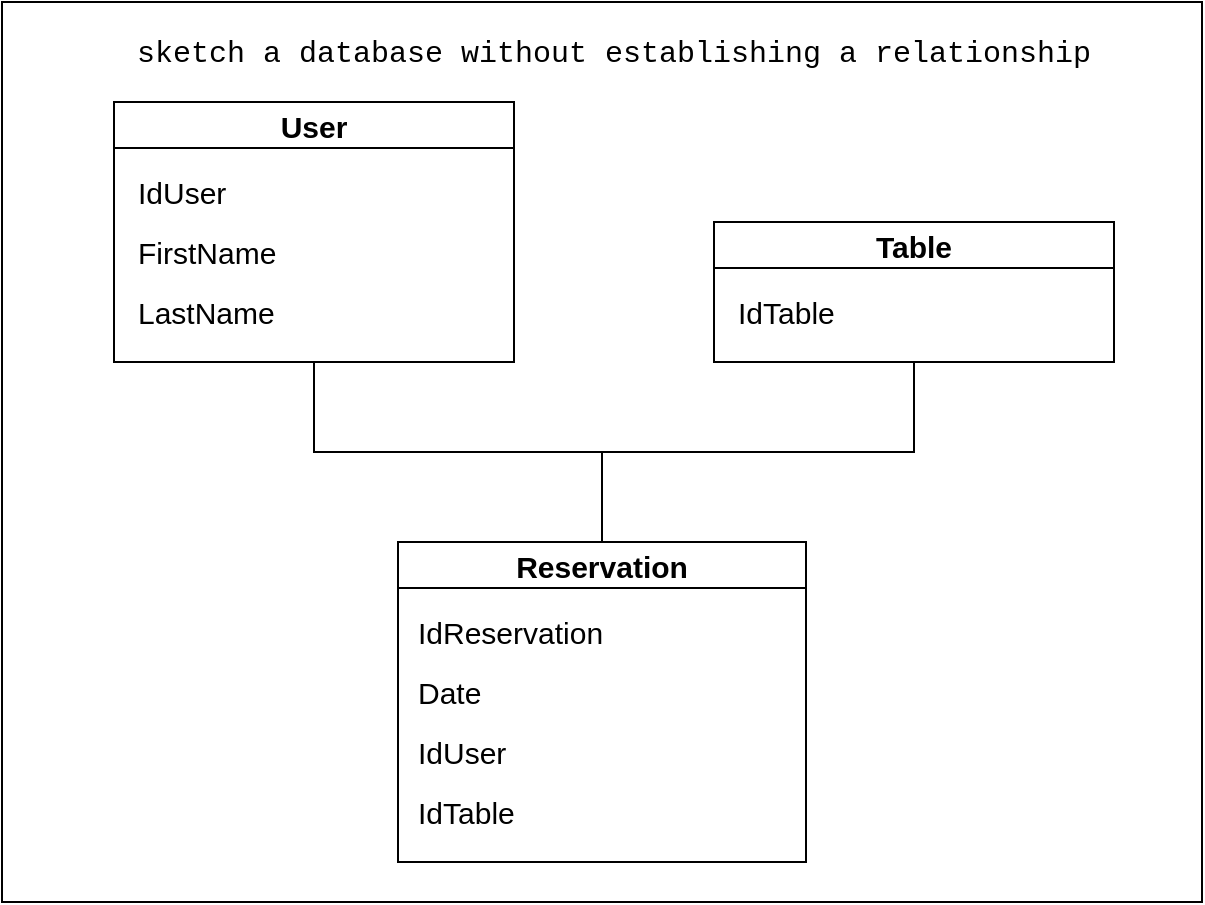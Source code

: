 <mxfile version="15.8.7" type="google"><diagram id="CZCGhCgPo7iJBAZn6FMN" name="Page-1"><mxGraphModel dx="2062" dy="1118" grid="1" gridSize="10" guides="1" tooltips="1" connect="1" arrows="1" fold="1" page="1" pageScale="1" pageWidth="827" pageHeight="1169" math="0" shadow="0"><root><mxCell id="0"/><mxCell id="1" parent="0"/><mxCell id="rt4oN--tH6nXcKeFaE-D-1" value="" style="rounded=0;whiteSpace=wrap;html=1;" vertex="1" parent="1"><mxGeometry x="114" y="370" width="600" height="450" as="geometry"/></mxCell><mxCell id="rt4oN--tH6nXcKeFaE-D-7" value="User" style="swimlane;fontSize=15;" vertex="1" parent="1"><mxGeometry x="170" y="420" width="200" height="130" as="geometry"/></mxCell><mxCell id="rt4oN--tH6nXcKeFaE-D-11" value="FirstName" style="text;html=1;strokeColor=none;fillColor=none;align=left;verticalAlign=middle;whiteSpace=wrap;rounded=0;fontSize=15;" vertex="1" parent="rt4oN--tH6nXcKeFaE-D-7"><mxGeometry x="10" y="60" width="150" height="30" as="geometry"/></mxCell><mxCell id="rt4oN--tH6nXcKeFaE-D-12" value="LastName" style="text;html=1;strokeColor=none;fillColor=none;align=left;verticalAlign=middle;whiteSpace=wrap;rounded=0;fontSize=15;" vertex="1" parent="rt4oN--tH6nXcKeFaE-D-7"><mxGeometry x="10" y="90" width="150" height="30" as="geometry"/></mxCell><mxCell id="rt4oN--tH6nXcKeFaE-D-8" value="Table" style="swimlane;fontSize=15;" vertex="1" parent="1"><mxGeometry x="470" y="480" width="200" height="70" as="geometry"/></mxCell><mxCell id="rt4oN--tH6nXcKeFaE-D-15" style="edgeStyle=orthogonalEdgeStyle;rounded=0;orthogonalLoop=1;jettySize=auto;html=1;exitX=0.5;exitY=0;exitDx=0;exitDy=0;fontFamily=Courier New;fontSize=15;entryX=0.5;entryY=1;entryDx=0;entryDy=0;endArrow=none;endFill=0;" edge="1" parent="1" source="rt4oN--tH6nXcKeFaE-D-9" target="rt4oN--tH6nXcKeFaE-D-8"><mxGeometry relative="1" as="geometry"><Array as="points"><mxPoint x="414" y="595"/><mxPoint x="570" y="595"/></Array></mxGeometry></mxCell><mxCell id="rt4oN--tH6nXcKeFaE-D-17" style="edgeStyle=orthogonalEdgeStyle;rounded=0;orthogonalLoop=1;jettySize=auto;html=1;exitX=0.5;exitY=0;exitDx=0;exitDy=0;entryX=0.5;entryY=1;entryDx=0;entryDy=0;fontFamily=Courier New;fontSize=15;endArrow=none;endFill=0;" edge="1" parent="1" source="rt4oN--tH6nXcKeFaE-D-9" target="rt4oN--tH6nXcKeFaE-D-7"><mxGeometry relative="1" as="geometry"/></mxCell><mxCell id="rt4oN--tH6nXcKeFaE-D-9" value="Reservation" style="swimlane;fontSize=15;" vertex="1" parent="1"><mxGeometry x="312" y="640" width="204" height="160" as="geometry"/></mxCell><mxCell id="rt4oN--tH6nXcKeFaE-D-19" value="Date" style="text;html=1;strokeColor=none;fillColor=none;align=left;verticalAlign=middle;whiteSpace=wrap;rounded=0;fontSize=15;" vertex="1" parent="rt4oN--tH6nXcKeFaE-D-9"><mxGeometry x="8" y="60" width="150" height="30" as="geometry"/></mxCell><mxCell id="rt4oN--tH6nXcKeFaE-D-20" value="IdUser" style="text;html=1;strokeColor=none;fillColor=none;align=left;verticalAlign=middle;whiteSpace=wrap;rounded=0;fontSize=15;" vertex="1" parent="rt4oN--tH6nXcKeFaE-D-9"><mxGeometry x="8" y="90" width="150" height="30" as="geometry"/></mxCell><mxCell id="rt4oN--tH6nXcKeFaE-D-10" value="IdUser" style="text;html=1;strokeColor=none;fillColor=none;align=left;verticalAlign=middle;whiteSpace=wrap;rounded=0;fontSize=15;" vertex="1" parent="1"><mxGeometry x="180" y="450" width="150" height="30" as="geometry"/></mxCell><mxCell id="rt4oN--tH6nXcKeFaE-D-13" value="IdTable" style="text;html=1;strokeColor=none;fillColor=none;align=left;verticalAlign=middle;whiteSpace=wrap;rounded=0;fontSize=15;" vertex="1" parent="1"><mxGeometry x="480" y="510" width="150" height="30" as="geometry"/></mxCell><mxCell id="rt4oN--tH6nXcKeFaE-D-14" value="&lt;font style=&quot;font-size: 15px&quot; face=&quot;Courier New&quot;&gt;sketch a database without establishing a relationship&lt;/font&gt;" style="text;html=1;strokeColor=none;fillColor=none;align=center;verticalAlign=middle;whiteSpace=wrap;rounded=0;fontSize=15;" vertex="1" parent="1"><mxGeometry x="170" y="380" width="500" height="30" as="geometry"/></mxCell><mxCell id="rt4oN--tH6nXcKeFaE-D-18" value="IdReservation" style="text;html=1;strokeColor=none;fillColor=none;align=left;verticalAlign=middle;whiteSpace=wrap;rounded=0;fontSize=15;" vertex="1" parent="1"><mxGeometry x="320" y="670" width="150" height="30" as="geometry"/></mxCell><mxCell id="rt4oN--tH6nXcKeFaE-D-21" value="IdTable" style="text;html=1;strokeColor=none;fillColor=none;align=left;verticalAlign=middle;whiteSpace=wrap;rounded=0;fontSize=15;" vertex="1" parent="1"><mxGeometry x="320" y="760" width="150" height="30" as="geometry"/></mxCell></root></mxGraphModel></diagram></mxfile>